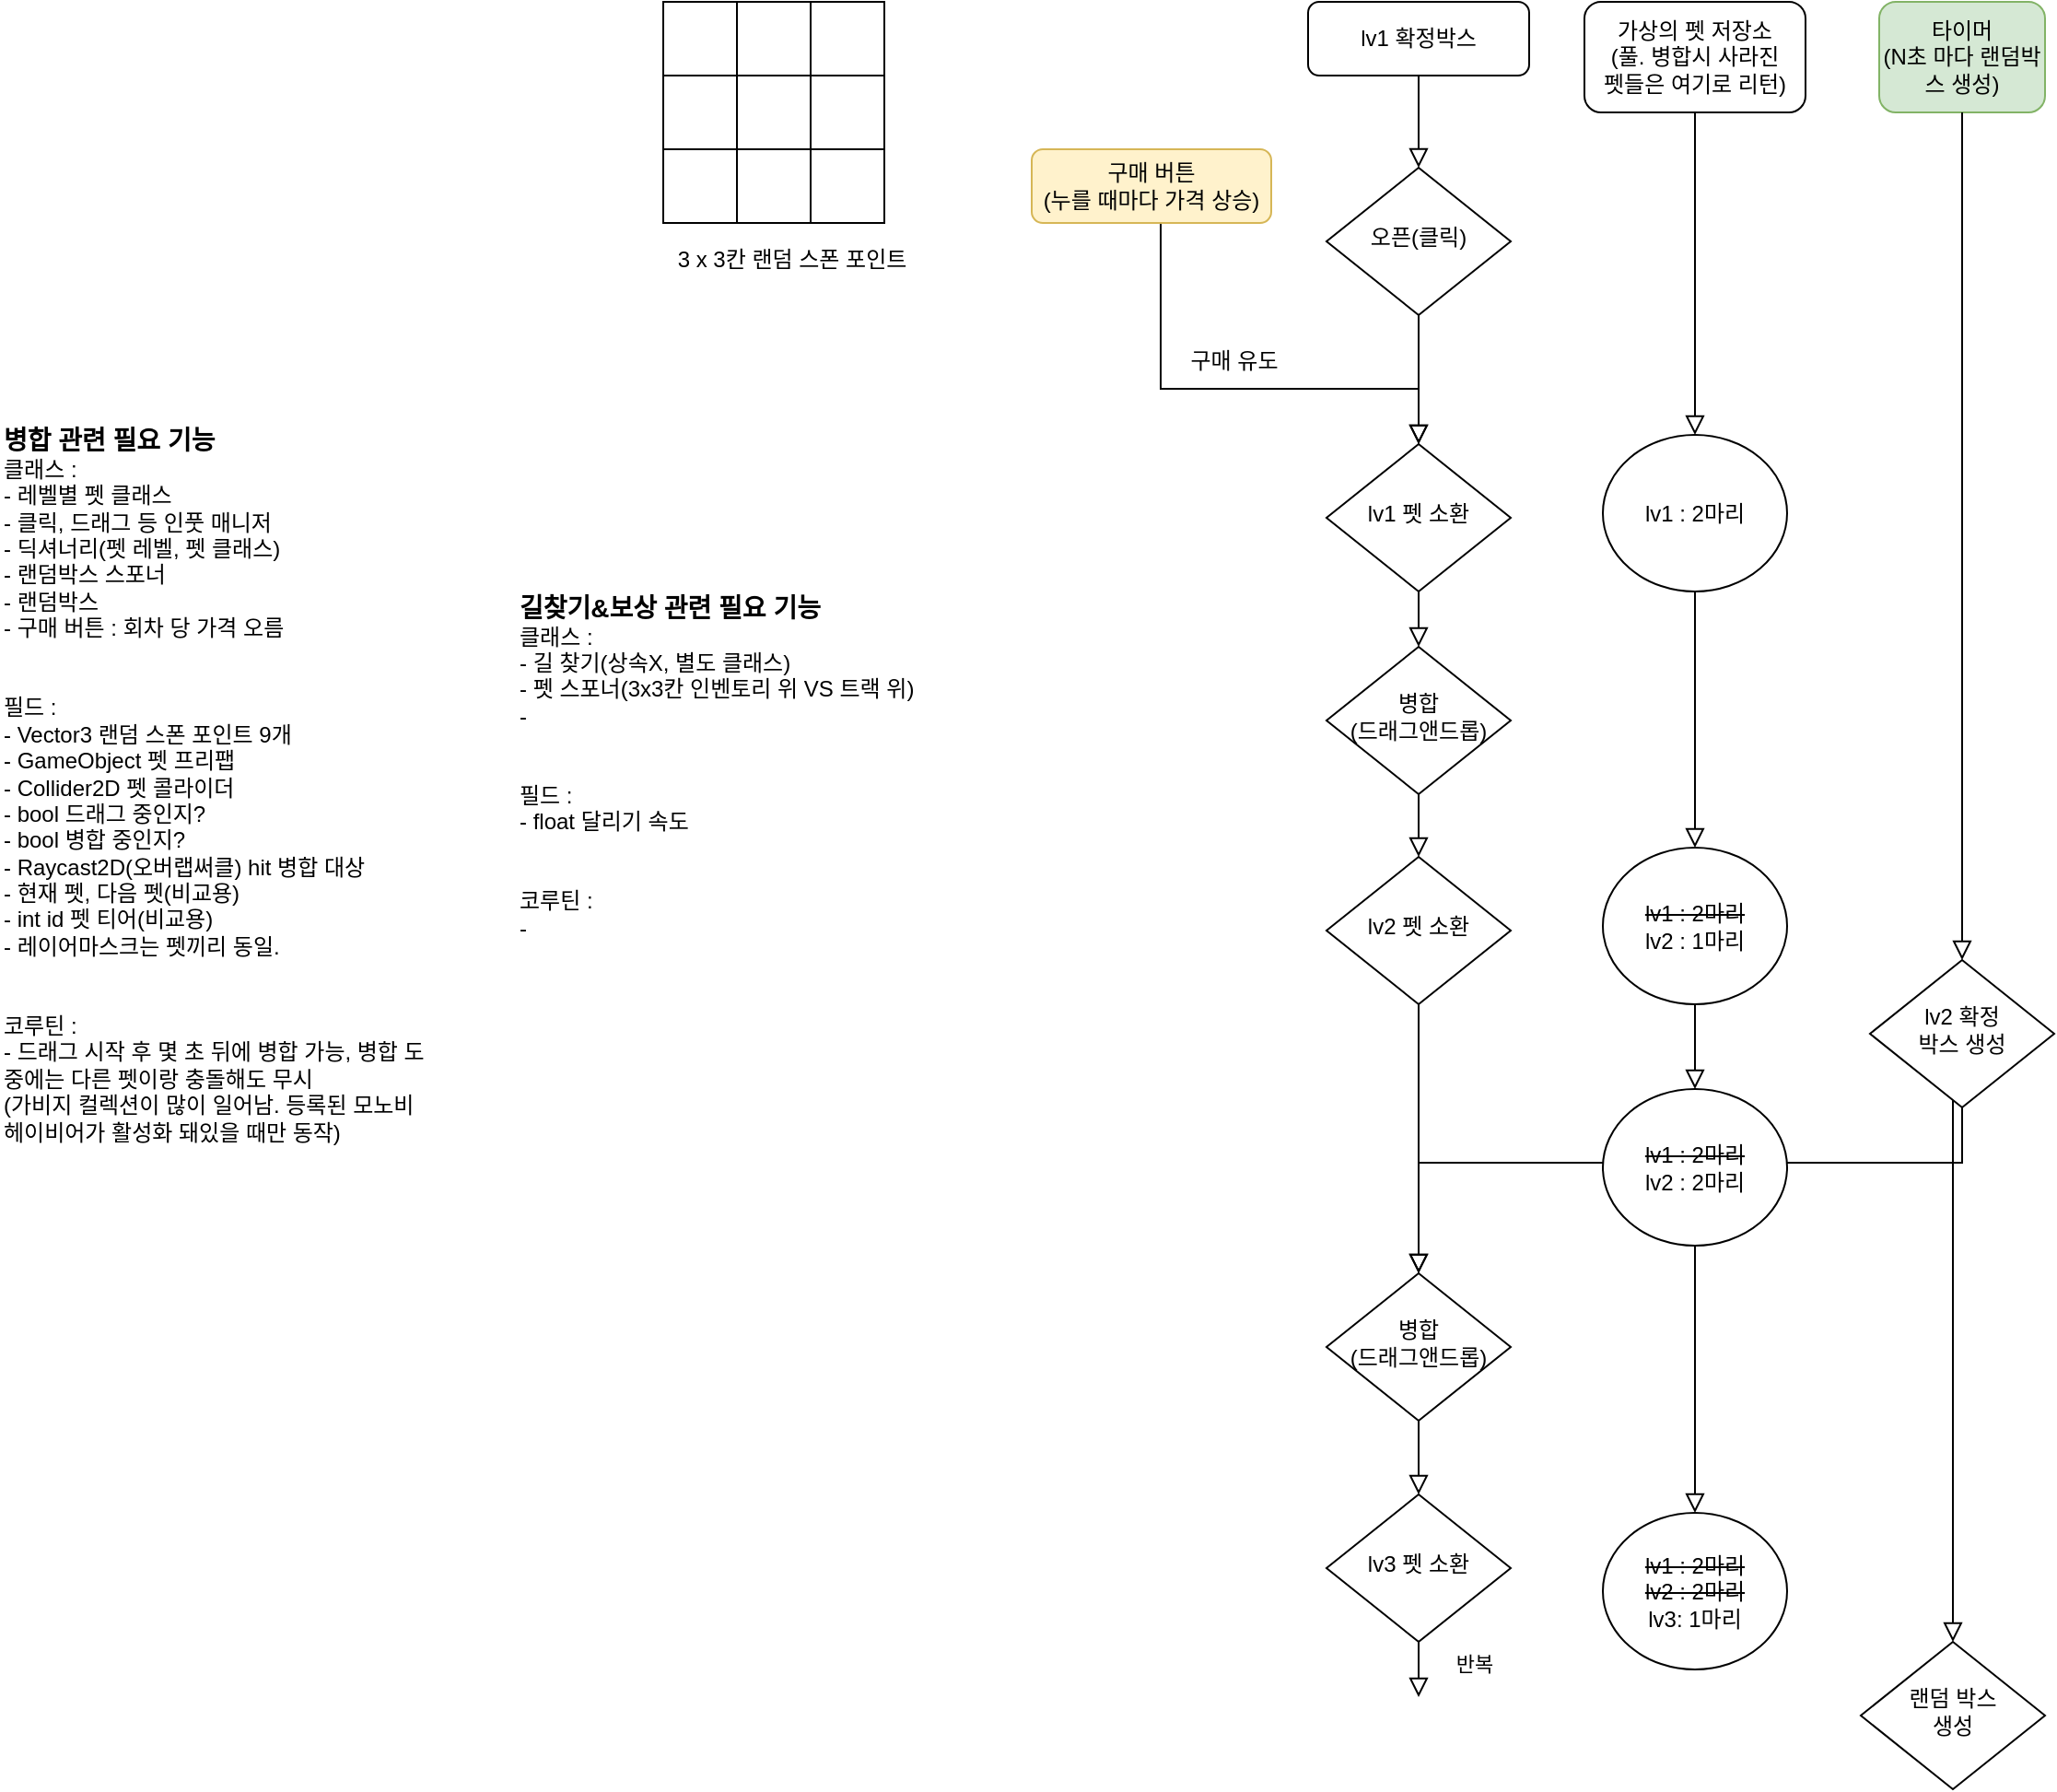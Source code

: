<mxfile version="22.0.8" type="github">
  <diagram id="C5RBs43oDa-KdzZeNtuy" name="Page-1">
    <mxGraphModel dx="1877" dy="542" grid="1" gridSize="10" guides="1" tooltips="1" connect="1" arrows="1" fold="1" page="1" pageScale="1" pageWidth="827" pageHeight="1169" math="0" shadow="0">
      <root>
        <mxCell id="WIyWlLk6GJQsqaUBKTNV-0" />
        <mxCell id="WIyWlLk6GJQsqaUBKTNV-1" parent="WIyWlLk6GJQsqaUBKTNV-0" />
        <mxCell id="WIyWlLk6GJQsqaUBKTNV-2" value="" style="rounded=0;html=1;jettySize=auto;orthogonalLoop=1;fontSize=11;endArrow=block;endFill=0;endSize=8;strokeWidth=1;shadow=0;labelBackgroundColor=none;edgeStyle=orthogonalEdgeStyle;" parent="WIyWlLk6GJQsqaUBKTNV-1" source="WIyWlLk6GJQsqaUBKTNV-3" target="WIyWlLk6GJQsqaUBKTNV-6" edge="1">
          <mxGeometry relative="1" as="geometry" />
        </mxCell>
        <mxCell id="WIyWlLk6GJQsqaUBKTNV-3" value="lv1 확정박스" style="rounded=1;whiteSpace=wrap;html=1;fontSize=12;glass=0;strokeWidth=1;shadow=0;" parent="WIyWlLk6GJQsqaUBKTNV-1" vertex="1">
          <mxGeometry x="410" y="40" width="120" height="40" as="geometry" />
        </mxCell>
        <mxCell id="WIyWlLk6GJQsqaUBKTNV-4" value="" style="rounded=0;html=1;jettySize=auto;orthogonalLoop=1;fontSize=11;endArrow=block;endFill=0;endSize=8;strokeWidth=1;shadow=0;labelBackgroundColor=none;edgeStyle=orthogonalEdgeStyle;" parent="WIyWlLk6GJQsqaUBKTNV-1" source="WIyWlLk6GJQsqaUBKTNV-6" target="WIyWlLk6GJQsqaUBKTNV-10" edge="1">
          <mxGeometry y="20" relative="1" as="geometry">
            <mxPoint as="offset" />
          </mxGeometry>
        </mxCell>
        <mxCell id="WIyWlLk6GJQsqaUBKTNV-5" value="" style="edgeStyle=orthogonalEdgeStyle;rounded=0;html=1;jettySize=auto;orthogonalLoop=1;fontSize=11;endArrow=block;endFill=0;endSize=8;strokeWidth=1;shadow=0;labelBackgroundColor=none;exitX=0.5;exitY=1;exitDx=0;exitDy=0;" parent="WIyWlLk6GJQsqaUBKTNV-1" source="_ZNL9TgpyI4bj2Tfl-rO-10" target="WIyWlLk6GJQsqaUBKTNV-10" edge="1">
          <mxGeometry x="-0.001" y="10" relative="1" as="geometry">
            <mxPoint as="offset" />
            <mxPoint x="470" y="260" as="targetPoint" />
            <Array as="points">
              <mxPoint x="330" y="250" />
              <mxPoint x="470" y="250" />
            </Array>
          </mxGeometry>
        </mxCell>
        <mxCell id="WIyWlLk6GJQsqaUBKTNV-6" value="오픈(클릭)" style="rhombus;whiteSpace=wrap;html=1;shadow=0;fontFamily=Helvetica;fontSize=12;align=center;strokeWidth=1;spacing=6;spacingTop=-4;" parent="WIyWlLk6GJQsqaUBKTNV-1" vertex="1">
          <mxGeometry x="420" y="130" width="100" height="80" as="geometry" />
        </mxCell>
        <mxCell id="WIyWlLk6GJQsqaUBKTNV-8" value="반복" style="rounded=0;html=1;jettySize=auto;orthogonalLoop=1;fontSize=11;endArrow=block;endFill=0;endSize=8;strokeWidth=1;shadow=0;labelBackgroundColor=none;edgeStyle=orthogonalEdgeStyle;" parent="WIyWlLk6GJQsqaUBKTNV-1" source="_ZNL9TgpyI4bj2Tfl-rO-32" edge="1">
          <mxGeometry x="-0.203" y="30" relative="1" as="geometry">
            <mxPoint as="offset" />
            <mxPoint x="470" y="960" as="targetPoint" />
          </mxGeometry>
        </mxCell>
        <mxCell id="WIyWlLk6GJQsqaUBKTNV-10" value="lv1 펫 소환" style="rhombus;whiteSpace=wrap;html=1;shadow=0;fontFamily=Helvetica;fontSize=12;align=center;strokeWidth=1;spacing=6;spacingTop=-4;" parent="WIyWlLk6GJQsqaUBKTNV-1" vertex="1">
          <mxGeometry x="420" y="280" width="100" height="80" as="geometry" />
        </mxCell>
        <mxCell id="_ZNL9TgpyI4bj2Tfl-rO-6" value="" style="rounded=0;html=1;jettySize=auto;orthogonalLoop=1;fontSize=11;endArrow=block;endFill=0;endSize=8;strokeWidth=1;shadow=0;labelBackgroundColor=none;edgeStyle=orthogonalEdgeStyle;" parent="WIyWlLk6GJQsqaUBKTNV-1" source="_ZNL9TgpyI4bj2Tfl-rO-4" target="_ZNL9TgpyI4bj2Tfl-rO-5" edge="1">
          <mxGeometry x="0.333" y="20" relative="1" as="geometry">
            <mxPoint as="offset" />
            <mxPoint x="470" y="360" as="sourcePoint" />
            <mxPoint x="470" y="700" as="targetPoint" />
          </mxGeometry>
        </mxCell>
        <mxCell id="_ZNL9TgpyI4bj2Tfl-rO-5" value="병합&lt;br&gt;(드래그앤드롭)" style="rhombus;whiteSpace=wrap;html=1;shadow=0;fontFamily=Helvetica;fontSize=12;align=center;strokeWidth=1;spacing=6;spacingTop=-4;" parent="WIyWlLk6GJQsqaUBKTNV-1" vertex="1">
          <mxGeometry x="420" y="730" width="100" height="80" as="geometry" />
        </mxCell>
        <mxCell id="_ZNL9TgpyI4bj2Tfl-rO-7" value="" style="rounded=0;html=1;jettySize=auto;orthogonalLoop=1;fontSize=11;endArrow=block;endFill=0;endSize=8;strokeWidth=1;shadow=0;labelBackgroundColor=none;edgeStyle=orthogonalEdgeStyle;" parent="WIyWlLk6GJQsqaUBKTNV-1" source="WIyWlLk6GJQsqaUBKTNV-10" target="_ZNL9TgpyI4bj2Tfl-rO-2" edge="1">
          <mxGeometry x="0.333" y="20" relative="1" as="geometry">
            <mxPoint as="offset" />
            <mxPoint x="470" y="360" as="sourcePoint" />
            <mxPoint x="470" y="580" as="targetPoint" />
          </mxGeometry>
        </mxCell>
        <mxCell id="_ZNL9TgpyI4bj2Tfl-rO-2" value="병합&lt;br&gt;(드래그앤드롭)" style="rhombus;whiteSpace=wrap;html=1;shadow=0;fontFamily=Helvetica;fontSize=12;align=center;strokeWidth=1;spacing=6;spacingTop=-4;" parent="WIyWlLk6GJQsqaUBKTNV-1" vertex="1">
          <mxGeometry x="420" y="390" width="100" height="80" as="geometry" />
        </mxCell>
        <mxCell id="_ZNL9TgpyI4bj2Tfl-rO-8" value="" style="rounded=0;html=1;jettySize=auto;orthogonalLoop=1;fontSize=11;endArrow=block;endFill=0;endSize=8;strokeWidth=1;shadow=0;labelBackgroundColor=none;edgeStyle=orthogonalEdgeStyle;" parent="WIyWlLk6GJQsqaUBKTNV-1" source="_ZNL9TgpyI4bj2Tfl-rO-2" target="_ZNL9TgpyI4bj2Tfl-rO-4" edge="1">
          <mxGeometry x="0.333" y="20" relative="1" as="geometry">
            <mxPoint as="offset" />
            <mxPoint x="470" y="470" as="sourcePoint" />
            <mxPoint x="470" y="580" as="targetPoint" />
          </mxGeometry>
        </mxCell>
        <mxCell id="_ZNL9TgpyI4bj2Tfl-rO-4" value="lv2 펫 소환" style="rhombus;whiteSpace=wrap;html=1;shadow=0;fontFamily=Helvetica;fontSize=12;align=center;strokeWidth=1;spacing=6;spacingTop=-4;" parent="WIyWlLk6GJQsqaUBKTNV-1" vertex="1">
          <mxGeometry x="420" y="504" width="100" height="80" as="geometry" />
        </mxCell>
        <mxCell id="_ZNL9TgpyI4bj2Tfl-rO-10" value="구매 버튼&lt;br&gt;(누를 때마다 가격 상승)" style="rounded=1;whiteSpace=wrap;html=1;fontSize=12;glass=0;strokeWidth=1;shadow=0;fillColor=#fff2cc;strokeColor=#d6b656;" parent="WIyWlLk6GJQsqaUBKTNV-1" vertex="1">
          <mxGeometry x="260" y="120" width="130" height="40" as="geometry" />
        </mxCell>
        <mxCell id="_ZNL9TgpyI4bj2Tfl-rO-11" value="타이머&lt;br&gt;(N초 마다 랜덤박스 생성)" style="rounded=1;whiteSpace=wrap;html=1;fontSize=12;glass=0;strokeWidth=1;shadow=0;fillColor=#d5e8d4;strokeColor=#82b366;" parent="WIyWlLk6GJQsqaUBKTNV-1" vertex="1">
          <mxGeometry x="720" y="40" width="90" height="60" as="geometry" />
        </mxCell>
        <mxCell id="_ZNL9TgpyI4bj2Tfl-rO-12" value="구매 유도" style="text;html=1;strokeColor=none;fillColor=none;align=center;verticalAlign=middle;whiteSpace=wrap;rounded=0;" parent="WIyWlLk6GJQsqaUBKTNV-1" vertex="1">
          <mxGeometry x="340" y="220" width="60" height="30" as="geometry" />
        </mxCell>
        <mxCell id="_ZNL9TgpyI4bj2Tfl-rO-13" value="" style="rounded=0;html=1;jettySize=auto;orthogonalLoop=1;fontSize=11;endArrow=block;endFill=0;endSize=8;strokeWidth=1;shadow=0;labelBackgroundColor=none;edgeStyle=orthogonalEdgeStyle;" parent="WIyWlLk6GJQsqaUBKTNV-1" source="_ZNL9TgpyI4bj2Tfl-rO-11" target="_ZNL9TgpyI4bj2Tfl-rO-14" edge="1">
          <mxGeometry relative="1" as="geometry">
            <mxPoint x="500" y="90" as="sourcePoint" />
            <mxPoint x="615" y="630" as="targetPoint" />
            <Array as="points">
              <mxPoint x="765" y="480" />
              <mxPoint x="765" y="480" />
            </Array>
          </mxGeometry>
        </mxCell>
        <mxCell id="_ZNL9TgpyI4bj2Tfl-rO-14" value="lv2 확정&lt;br&gt;박스 생성" style="rhombus;whiteSpace=wrap;html=1;shadow=0;fontFamily=Helvetica;fontSize=12;align=center;strokeWidth=1;spacing=6;spacingTop=-4;" parent="WIyWlLk6GJQsqaUBKTNV-1" vertex="1">
          <mxGeometry x="715" y="560" width="100" height="80" as="geometry" />
        </mxCell>
        <mxCell id="_ZNL9TgpyI4bj2Tfl-rO-16" value="" style="rounded=0;whiteSpace=wrap;html=1;" parent="WIyWlLk6GJQsqaUBKTNV-1" vertex="1">
          <mxGeometry x="60" y="40" width="40" height="40" as="geometry" />
        </mxCell>
        <mxCell id="_ZNL9TgpyI4bj2Tfl-rO-17" value="" style="rounded=0;whiteSpace=wrap;html=1;" parent="WIyWlLk6GJQsqaUBKTNV-1" vertex="1">
          <mxGeometry x="100" y="40" width="40" height="40" as="geometry" />
        </mxCell>
        <mxCell id="_ZNL9TgpyI4bj2Tfl-rO-18" value="" style="rounded=0;whiteSpace=wrap;html=1;" parent="WIyWlLk6GJQsqaUBKTNV-1" vertex="1">
          <mxGeometry x="140" y="40" width="40" height="40" as="geometry" />
        </mxCell>
        <mxCell id="_ZNL9TgpyI4bj2Tfl-rO-19" value="" style="rounded=0;whiteSpace=wrap;html=1;" parent="WIyWlLk6GJQsqaUBKTNV-1" vertex="1">
          <mxGeometry x="60" y="80" width="40" height="40" as="geometry" />
        </mxCell>
        <mxCell id="_ZNL9TgpyI4bj2Tfl-rO-20" value="" style="rounded=0;whiteSpace=wrap;html=1;" parent="WIyWlLk6GJQsqaUBKTNV-1" vertex="1">
          <mxGeometry x="100" y="80" width="40" height="40" as="geometry" />
        </mxCell>
        <mxCell id="_ZNL9TgpyI4bj2Tfl-rO-21" value="" style="rounded=0;whiteSpace=wrap;html=1;" parent="WIyWlLk6GJQsqaUBKTNV-1" vertex="1">
          <mxGeometry x="140" y="80" width="40" height="40" as="geometry" />
        </mxCell>
        <mxCell id="_ZNL9TgpyI4bj2Tfl-rO-22" value="" style="rounded=0;whiteSpace=wrap;html=1;direction=south;" parent="WIyWlLk6GJQsqaUBKTNV-1" vertex="1">
          <mxGeometry x="60" y="120" width="40" height="40" as="geometry" />
        </mxCell>
        <mxCell id="_ZNL9TgpyI4bj2Tfl-rO-23" value="" style="rounded=0;whiteSpace=wrap;html=1;" parent="WIyWlLk6GJQsqaUBKTNV-1" vertex="1">
          <mxGeometry x="100" y="120" width="40" height="40" as="geometry" />
        </mxCell>
        <mxCell id="_ZNL9TgpyI4bj2Tfl-rO-24" value="" style="rounded=0;whiteSpace=wrap;html=1;" parent="WIyWlLk6GJQsqaUBKTNV-1" vertex="1">
          <mxGeometry x="140" y="120" width="40" height="40" as="geometry" />
        </mxCell>
        <mxCell id="_ZNL9TgpyI4bj2Tfl-rO-27" value="" style="rounded=0;html=1;jettySize=auto;orthogonalLoop=1;fontSize=11;endArrow=block;endFill=0;endSize=8;strokeWidth=1;shadow=0;labelBackgroundColor=none;edgeStyle=orthogonalEdgeStyle;exitX=0.5;exitY=1;exitDx=0;exitDy=0;" parent="WIyWlLk6GJQsqaUBKTNV-1" source="_ZNL9TgpyI4bj2Tfl-rO-14" target="_ZNL9TgpyI4bj2Tfl-rO-5" edge="1">
          <mxGeometry relative="1" as="geometry">
            <mxPoint x="605" y="110" as="sourcePoint" />
            <mxPoint x="605" y="180" as="targetPoint" />
            <Array as="points">
              <mxPoint x="765" y="670" />
              <mxPoint x="470" y="670" />
            </Array>
          </mxGeometry>
        </mxCell>
        <mxCell id="_ZNL9TgpyI4bj2Tfl-rO-29" value="" style="rounded=0;html=1;jettySize=auto;orthogonalLoop=1;fontSize=11;endArrow=block;endFill=0;endSize=8;strokeWidth=1;shadow=0;labelBackgroundColor=none;edgeStyle=orthogonalEdgeStyle;" parent="WIyWlLk6GJQsqaUBKTNV-1" source="_ZNL9TgpyI4bj2Tfl-rO-14" target="_ZNL9TgpyI4bj2Tfl-rO-30" edge="1">
          <mxGeometry relative="1" as="geometry">
            <mxPoint x="760" y="620" as="sourcePoint" />
            <mxPoint x="630" y="700" as="targetPoint" />
            <Array as="points">
              <mxPoint x="760" y="750" />
              <mxPoint x="760" y="750" />
            </Array>
          </mxGeometry>
        </mxCell>
        <mxCell id="_ZNL9TgpyI4bj2Tfl-rO-30" value="랜덤 박스&lt;br&gt;생성" style="rhombus;whiteSpace=wrap;html=1;shadow=0;fontFamily=Helvetica;fontSize=12;align=center;strokeWidth=1;spacing=6;spacingTop=-4;" parent="WIyWlLk6GJQsqaUBKTNV-1" vertex="1">
          <mxGeometry x="710" y="930" width="100" height="80" as="geometry" />
        </mxCell>
        <mxCell id="_ZNL9TgpyI4bj2Tfl-rO-33" value="" style="rounded=0;html=1;jettySize=auto;orthogonalLoop=1;fontSize=11;endArrow=block;endFill=0;endSize=8;strokeWidth=1;shadow=0;labelBackgroundColor=none;edgeStyle=orthogonalEdgeStyle;" parent="WIyWlLk6GJQsqaUBKTNV-1" source="_ZNL9TgpyI4bj2Tfl-rO-5" target="_ZNL9TgpyI4bj2Tfl-rO-32" edge="1">
          <mxGeometry x="0.333" y="20" relative="1" as="geometry">
            <mxPoint as="offset" />
            <mxPoint x="470" y="720" as="sourcePoint" />
            <mxPoint x="470" y="960" as="targetPoint" />
          </mxGeometry>
        </mxCell>
        <mxCell id="_ZNL9TgpyI4bj2Tfl-rO-32" value="lv3 펫 소환" style="rhombus;whiteSpace=wrap;html=1;shadow=0;fontFamily=Helvetica;fontSize=12;align=center;strokeWidth=1;spacing=6;spacingTop=-4;" parent="WIyWlLk6GJQsqaUBKTNV-1" vertex="1">
          <mxGeometry x="420" y="850" width="100" height="80" as="geometry" />
        </mxCell>
        <mxCell id="_ZNL9TgpyI4bj2Tfl-rO-34" value="3 x 3칸 랜덤 스폰 포인트" style="text;html=1;strokeColor=none;fillColor=none;align=center;verticalAlign=middle;whiteSpace=wrap;rounded=0;" parent="WIyWlLk6GJQsqaUBKTNV-1" vertex="1">
          <mxGeometry x="60" y="165" width="140" height="30" as="geometry" />
        </mxCell>
        <mxCell id="_ZNL9TgpyI4bj2Tfl-rO-36" value="가상의 펫 저장소&lt;br&gt;(풀. 병합시 사라진&lt;br&gt;펫들은 여기로 리턴)" style="rounded=1;whiteSpace=wrap;html=1;fontSize=12;glass=0;strokeWidth=1;shadow=0;" parent="WIyWlLk6GJQsqaUBKTNV-1" vertex="1">
          <mxGeometry x="560" y="40" width="120" height="60" as="geometry" />
        </mxCell>
        <mxCell id="_ZNL9TgpyI4bj2Tfl-rO-37" value="lv1 : 2마리" style="ellipse;whiteSpace=wrap;html=1;" parent="WIyWlLk6GJQsqaUBKTNV-1" vertex="1">
          <mxGeometry x="570" y="275" width="100" height="85" as="geometry" />
        </mxCell>
        <mxCell id="_ZNL9TgpyI4bj2Tfl-rO-38" value="&lt;strike&gt;lv1 : 2마리&lt;/strike&gt;&lt;br&gt;lv2 : 1마리" style="ellipse;whiteSpace=wrap;html=1;" parent="WIyWlLk6GJQsqaUBKTNV-1" vertex="1">
          <mxGeometry x="570" y="499" width="100" height="85" as="geometry" />
        </mxCell>
        <mxCell id="_ZNL9TgpyI4bj2Tfl-rO-39" value="" style="rounded=0;html=1;jettySize=auto;orthogonalLoop=1;fontSize=11;endArrow=block;endFill=0;endSize=8;strokeWidth=1;shadow=0;labelBackgroundColor=none;edgeStyle=orthogonalEdgeStyle;" parent="WIyWlLk6GJQsqaUBKTNV-1" source="_ZNL9TgpyI4bj2Tfl-rO-36" target="_ZNL9TgpyI4bj2Tfl-rO-37" edge="1">
          <mxGeometry relative="1" as="geometry">
            <mxPoint x="480" y="90" as="sourcePoint" />
            <mxPoint x="480" y="140" as="targetPoint" />
          </mxGeometry>
        </mxCell>
        <mxCell id="_ZNL9TgpyI4bj2Tfl-rO-40" value="" style="rounded=0;html=1;jettySize=auto;orthogonalLoop=1;fontSize=11;endArrow=block;endFill=0;endSize=8;strokeWidth=1;shadow=0;labelBackgroundColor=none;edgeStyle=orthogonalEdgeStyle;" parent="WIyWlLk6GJQsqaUBKTNV-1" source="_ZNL9TgpyI4bj2Tfl-rO-37" target="_ZNL9TgpyI4bj2Tfl-rO-38" edge="1">
          <mxGeometry relative="1" as="geometry">
            <mxPoint x="619.47" y="332.5" as="sourcePoint" />
            <mxPoint x="619.47" y="527.5" as="targetPoint" />
            <Array as="points" />
          </mxGeometry>
        </mxCell>
        <mxCell id="_ZNL9TgpyI4bj2Tfl-rO-41" value="" style="rounded=0;html=1;jettySize=auto;orthogonalLoop=1;fontSize=11;endArrow=block;endFill=0;endSize=8;strokeWidth=1;shadow=0;labelBackgroundColor=none;edgeStyle=orthogonalEdgeStyle;" parent="WIyWlLk6GJQsqaUBKTNV-1" source="_ZNL9TgpyI4bj2Tfl-rO-38" target="_ZNL9TgpyI4bj2Tfl-rO-42" edge="1">
          <mxGeometry relative="1" as="geometry">
            <mxPoint x="630" y="370" as="sourcePoint" />
            <mxPoint x="620" y="690" as="targetPoint" />
            <Array as="points" />
          </mxGeometry>
        </mxCell>
        <mxCell id="_ZNL9TgpyI4bj2Tfl-rO-42" value="&lt;strike&gt;lv1 : 2마리&lt;/strike&gt;&lt;br&gt;lv2 : 2마리" style="ellipse;whiteSpace=wrap;html=1;" parent="WIyWlLk6GJQsqaUBKTNV-1" vertex="1">
          <mxGeometry x="570" y="630" width="100" height="85" as="geometry" />
        </mxCell>
        <mxCell id="_ZNL9TgpyI4bj2Tfl-rO-43" value="" style="rounded=0;html=1;jettySize=auto;orthogonalLoop=1;fontSize=11;endArrow=block;endFill=0;endSize=8;strokeWidth=1;shadow=0;labelBackgroundColor=none;edgeStyle=orthogonalEdgeStyle;" parent="WIyWlLk6GJQsqaUBKTNV-1" source="_ZNL9TgpyI4bj2Tfl-rO-42" target="_ZNL9TgpyI4bj2Tfl-rO-44" edge="1">
          <mxGeometry relative="1" as="geometry">
            <mxPoint x="630" y="594" as="sourcePoint" />
            <mxPoint x="620" y="810" as="targetPoint" />
            <Array as="points" />
          </mxGeometry>
        </mxCell>
        <mxCell id="_ZNL9TgpyI4bj2Tfl-rO-44" value="&lt;strike&gt;lv1 : 2마리&lt;br&gt;lv2 : 2마리&lt;/strike&gt;&lt;br&gt;lv3: 1마리" style="ellipse;whiteSpace=wrap;html=1;" parent="WIyWlLk6GJQsqaUBKTNV-1" vertex="1">
          <mxGeometry x="570" y="860" width="100" height="85" as="geometry" />
        </mxCell>
        <mxCell id="_ZNL9TgpyI4bj2Tfl-rO-46" value="&lt;b&gt;&lt;font style=&quot;font-size: 14px;&quot;&gt;병합 관련 필요 기능&amp;nbsp;&lt;/font&gt;&lt;/b&gt;&lt;br&gt;클래스 :&lt;br&gt;- 레벨별 펫 클래스&lt;br&gt;- 클릭, 드래그 등 인풋 매니저&lt;br&gt;- 딕셔너리(펫 레벨, 펫 클래스)&lt;br&gt;- 랜덤박스 스포너&lt;br&gt;- 랜덤박스&lt;br&gt;- 구매 버튼 : 회차 당 가격 오름&amp;nbsp;&lt;br&gt;&lt;br&gt;&lt;br&gt;필드 :&lt;br&gt;- Vector3 랜덤 스폰 포인트 9개&amp;nbsp;&lt;br&gt;- GameObject 펫 프리팹&lt;br&gt;- Collider2D 펫 콜라이더&lt;br&gt;- bool 드래그 중인지?&lt;br&gt;- bool 병합 중인지?&lt;br&gt;- Raycast2D(오버랩써클) hit 병합 대상&lt;br&gt;- 현재 펫, 다음 펫(비교용)&lt;br&gt;- int id 펫 티어(비교용)&lt;br&gt;- 레이어마스크는 펫끼리 동일.&lt;br&gt;&lt;br&gt;&lt;br&gt;코루틴 :&lt;br&gt;- 드래그 시작 후 몇 초 뒤에 병합 가능, 병합 도중에는 다른 펫이랑 충돌해도 무시&lt;br&gt;(가비지 컬렉션이 많이 일어남. 등록된 모노비헤이비어가 활성화 돼있을 때만 동작)&amp;nbsp;&amp;nbsp;" style="text;html=1;strokeColor=none;fillColor=none;align=left;verticalAlign=middle;whiteSpace=wrap;rounded=0;spacingBottom=5;" parent="WIyWlLk6GJQsqaUBKTNV-1" vertex="1">
          <mxGeometry x="-300" y="274" width="235" height="386" as="geometry" />
        </mxCell>
        <mxCell id="aE0GBlUNP4E-I97_PId2-1" value="&lt;b&gt;&lt;font style=&quot;font-size: 14px;&quot;&gt;길찾기&amp;amp;보상 관련 필요 기능&amp;nbsp;&lt;/font&gt;&lt;/b&gt;&lt;br&gt;클래스 :&lt;br&gt;- 길 찾기(상속X, 별도 클래스)&lt;br&gt;- 펫 스포너(3x3칸 인벤토리 위 VS 트랙 위)&lt;br&gt;-&amp;nbsp;&lt;br&gt;&lt;br&gt;&lt;br&gt;필드 :&lt;br&gt;- float 달리기 속도&lt;br&gt;&lt;br&gt;&lt;br&gt;코루틴 :&lt;br&gt;-&amp;nbsp; &amp;nbsp;" style="text;html=1;strokeColor=none;fillColor=none;align=left;verticalAlign=middle;whiteSpace=wrap;rounded=0;spacingBottom=5;" vertex="1" parent="WIyWlLk6GJQsqaUBKTNV-1">
          <mxGeometry x="-20" y="274" width="250" height="366" as="geometry" />
        </mxCell>
      </root>
    </mxGraphModel>
  </diagram>
</mxfile>

